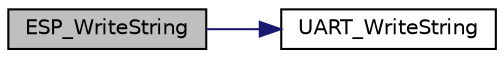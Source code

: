 digraph "ESP_WriteString"
{
 // LATEX_PDF_SIZE
  edge [fontname="Helvetica",fontsize="10",labelfontname="Helvetica",labelfontsize="10"];
  node [fontname="Helvetica",fontsize="10",shape=record];
  rankdir="LR";
  Node1 [label="ESP_WriteString",height=0.2,width=0.4,color="black", fillcolor="grey75", style="filled", fontcolor="black",tooltip="Send AT string."];
  Node1 -> Node2 [color="midnightblue",fontsize="10",style="solid",fontname="Helvetica"];
  Node2 [label="UART_WriteString",height=0.2,width=0.4,color="black", fillcolor="white", style="filled",URL="$d8/d63/group__UART__Public__Functions.html#ga116b2755b0c29a93ba7d67b5a9566f2e",tooltip="Write String to TX FIFO."];
}
